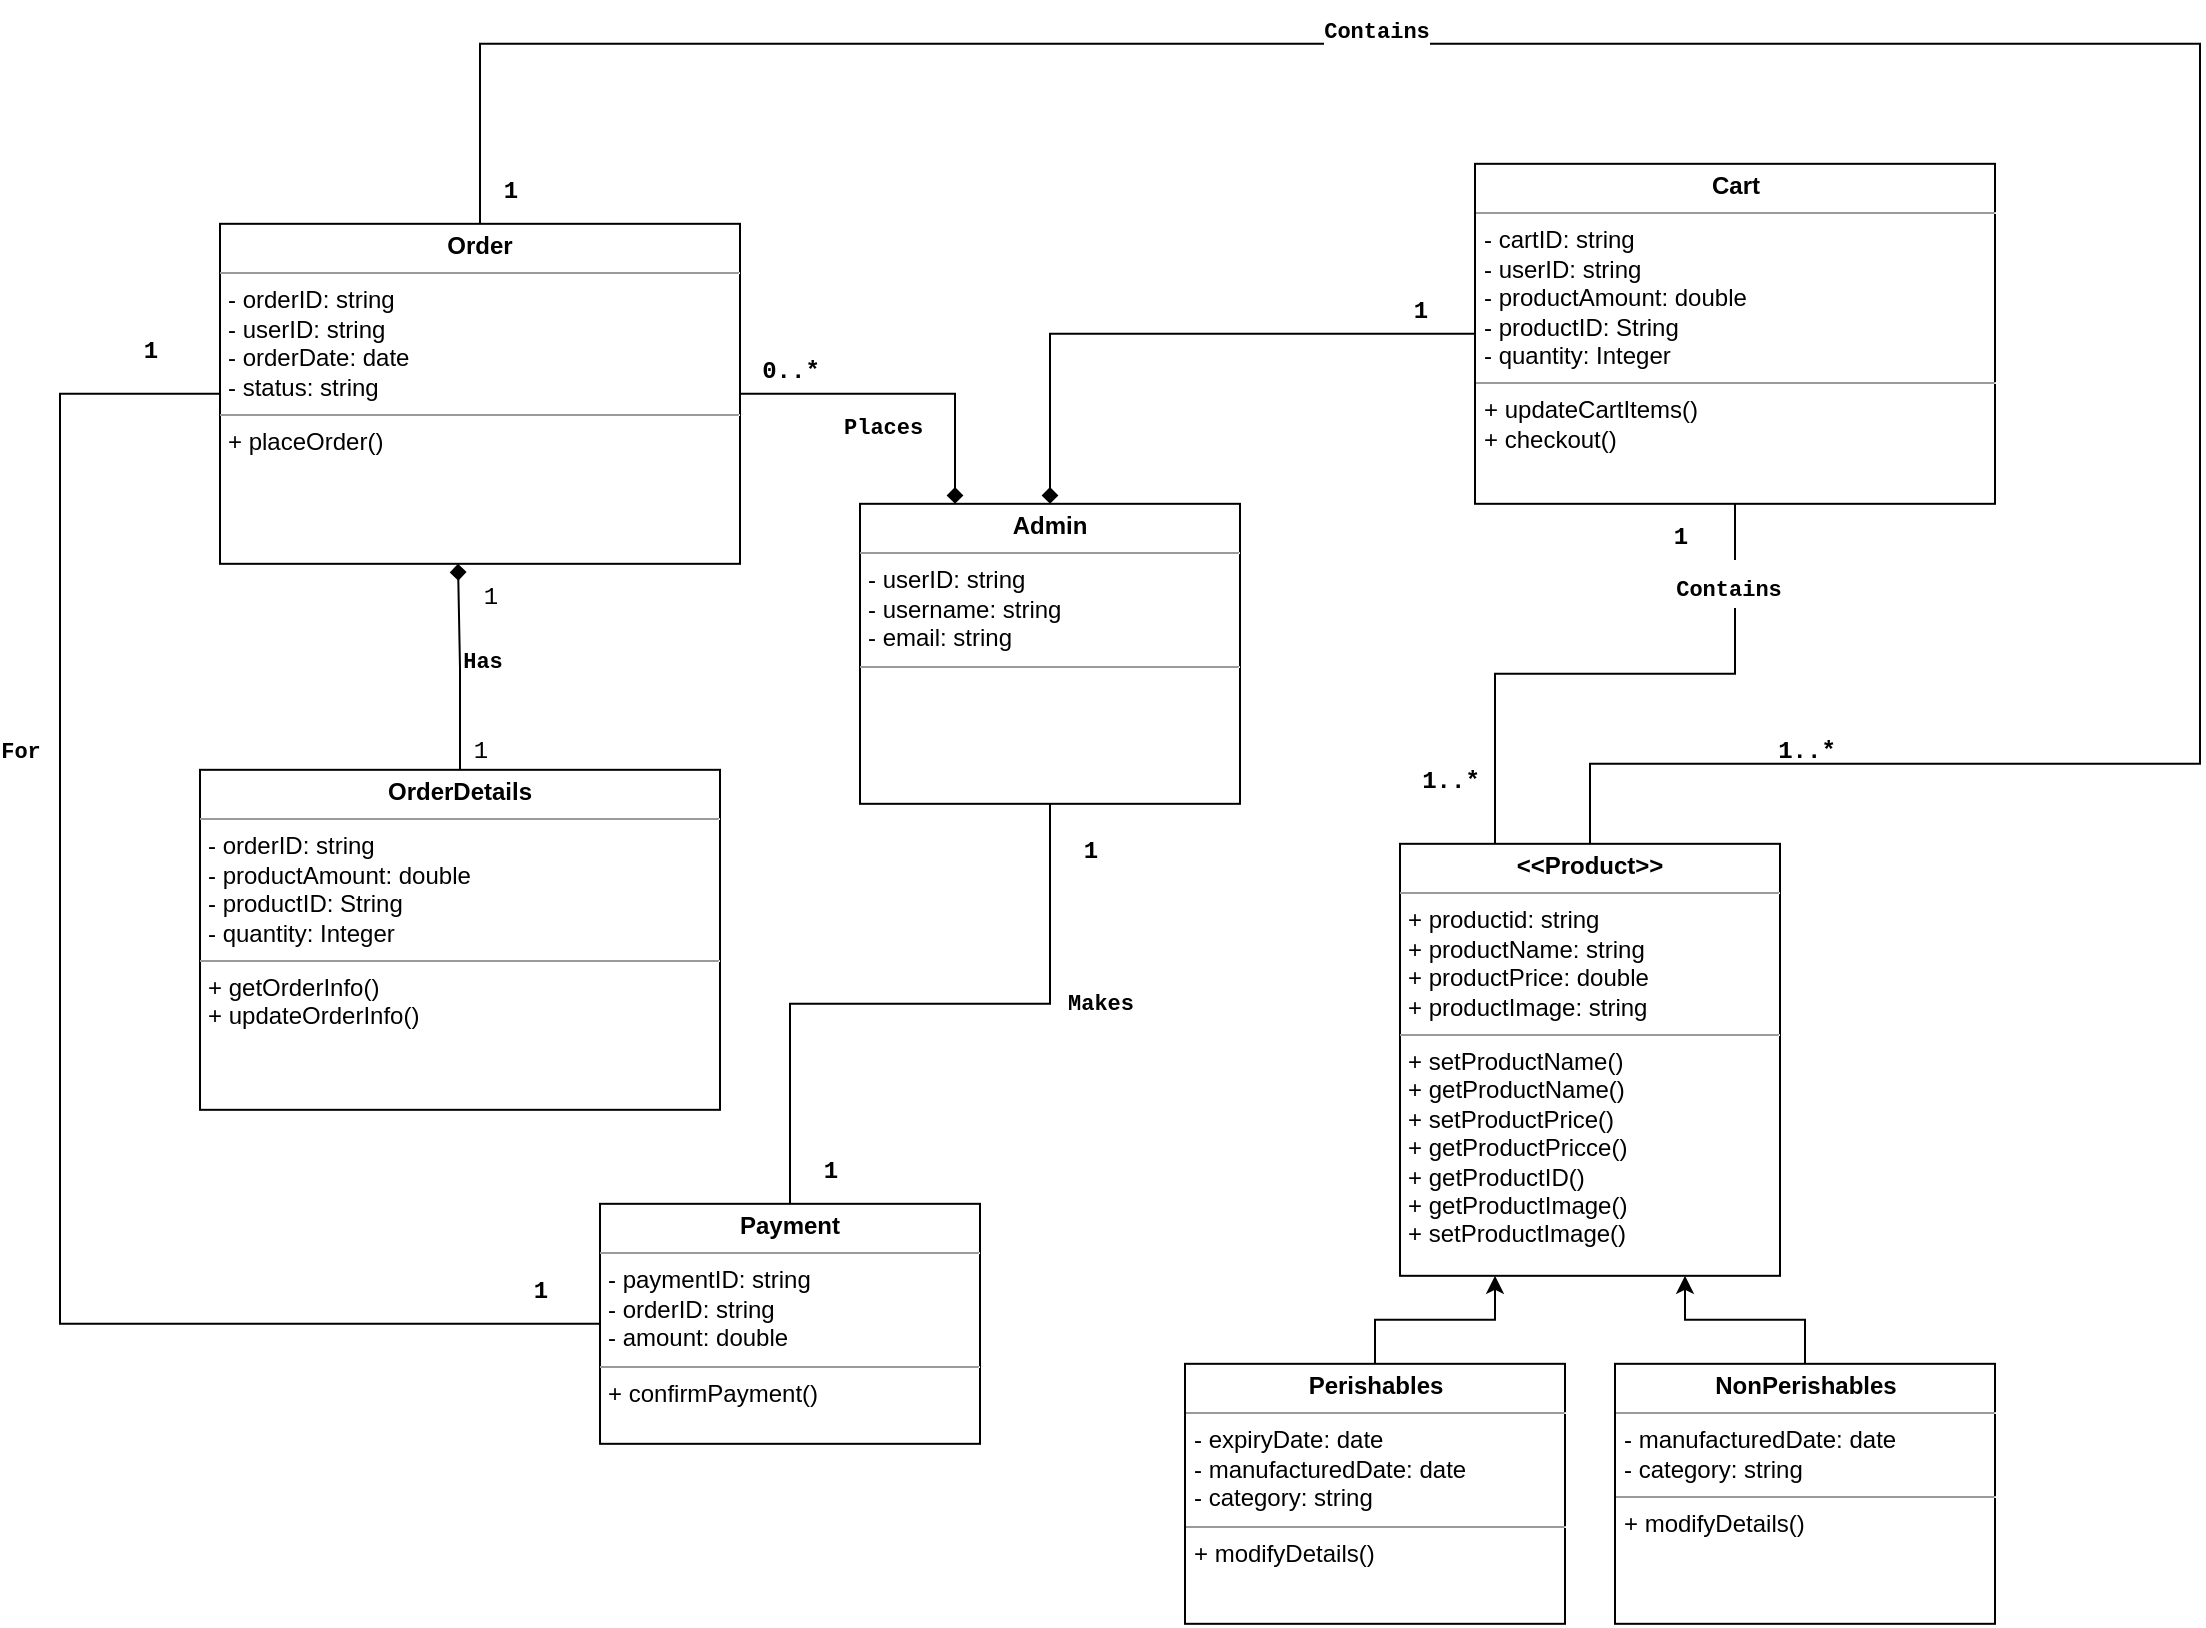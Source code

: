 <mxfile version="22.1.11" type="device">
  <diagram name="Page-1" id="c4acf3e9-155e-7222-9cf6-157b1a14988f">
    <mxGraphModel dx="933" dy="1681" grid="1" gridSize="10" guides="1" tooltips="1" connect="1" arrows="1" fold="1" page="1" pageScale="1" pageWidth="1654" pageHeight="1169" background="none" math="0" shadow="0">
      <root>
        <mxCell id="0" />
        <mxCell id="1" parent="0" />
        <mxCell id="6LnXbUF-lt9oiWr_nTsZ-32" style="edgeStyle=orthogonalEdgeStyle;rounded=0;hachureGap=4;orthogonalLoop=1;jettySize=auto;html=1;entryX=0.5;entryY=0;entryDx=0;entryDy=0;fontFamily=Architects Daughter;fontSource=https%3A%2F%2Ffonts.googleapis.com%2Fcss%3Ffamily%3DArchitects%2BDaughter;fontSize=16;endArrow=none;endFill=0;" parent="1" source="5d2195bd80daf111-9" target="6LnXbUF-lt9oiWr_nTsZ-31" edge="1">
          <mxGeometry relative="1" as="geometry" />
        </mxCell>
        <mxCell id="5d2195bd80daf111-9" value="&lt;p style=&quot;margin:0px;margin-top:4px;text-align:center;&quot;&gt;&lt;b&gt;Admin&lt;/b&gt;&lt;/p&gt;&lt;hr size=&quot;1&quot;&gt;&lt;p style=&quot;margin:0px;margin-left:4px;&quot;&gt;- userID: string&lt;/p&gt;&lt;p style=&quot;margin:0px;margin-left:4px;&quot;&gt;- username: string&lt;br&gt;- email: string&lt;/p&gt;&lt;hr size=&quot;1&quot;&gt;&lt;p style=&quot;margin:0px;margin-left:4px;&quot;&gt;&lt;br&gt;&lt;/p&gt;" style="verticalAlign=top;align=left;overflow=fill;fontSize=12;fontFamily=Helvetica;html=1;rounded=0;shadow=0;comic=0;labelBackgroundColor=none;strokeWidth=1" parent="1" vertex="1">
          <mxGeometry x="610" y="-730.09" width="190" height="150" as="geometry" />
        </mxCell>
        <mxCell id="6LnXbUF-lt9oiWr_nTsZ-2" value="&lt;p style=&quot;margin:0px;margin-top:4px;text-align:center;&quot;&gt;&lt;b&gt;&amp;lt;&amp;lt;Product&amp;gt;&amp;gt;&lt;/b&gt;&lt;/p&gt;&lt;hr size=&quot;1&quot;&gt;&lt;p style=&quot;margin:0px;margin-left:4px;&quot;&gt;+ productid: string&lt;/p&gt;&lt;p style=&quot;margin:0px;margin-left:4px;&quot;&gt;+ productName: string&lt;br&gt;+ productPrice: double&lt;/p&gt;&lt;p style=&quot;margin:0px;margin-left:4px;&quot;&gt;+ productImage: string&lt;/p&gt;&lt;hr size=&quot;1&quot;&gt;&lt;p style=&quot;margin:0px;margin-left:4px;&quot;&gt;+ setProductName()&lt;br&gt;+ getProductName()&lt;/p&gt;&lt;p style=&quot;margin:0px;margin-left:4px;&quot;&gt;+ setProductPrice()&lt;/p&gt;&lt;p style=&quot;margin:0px;margin-left:4px;&quot;&gt;+ getProductPricce()&lt;/p&gt;&lt;p style=&quot;margin:0px;margin-left:4px;&quot;&gt;+ getProductID()&lt;/p&gt;&lt;p style=&quot;margin:0px;margin-left:4px;&quot;&gt;+ getProductImage()&lt;/p&gt;&lt;p style=&quot;margin:0px;margin-left:4px;&quot;&gt;+ setProductImage()&lt;/p&gt;" style="verticalAlign=top;align=left;overflow=fill;fontSize=12;fontFamily=Helvetica;html=1;rounded=0;shadow=0;comic=0;labelBackgroundColor=none;strokeWidth=1" parent="1" vertex="1">
          <mxGeometry x="880" y="-560.09" width="190" height="216" as="geometry" />
        </mxCell>
        <mxCell id="6LnXbUF-lt9oiWr_nTsZ-13" style="edgeStyle=orthogonalEdgeStyle;rounded=0;hachureGap=4;orthogonalLoop=1;jettySize=auto;html=1;entryX=0.25;entryY=0;entryDx=0;entryDy=0;fontFamily=Architects Daughter;fontSource=https%3A%2F%2Ffonts.googleapis.com%2Fcss%3Ffamily%3DArchitects%2BDaughter;fontSize=16;endArrow=diamond;endFill=1;" parent="1" source="6LnXbUF-lt9oiWr_nTsZ-3" target="5d2195bd80daf111-9" edge="1">
          <mxGeometry relative="1" as="geometry" />
        </mxCell>
        <mxCell id="6LnXbUF-lt9oiWr_nTsZ-20" style="edgeStyle=orthogonalEdgeStyle;rounded=0;hachureGap=4;orthogonalLoop=1;jettySize=auto;html=1;entryX=0.5;entryY=0;entryDx=0;entryDy=0;fontFamily=Architects Daughter;fontSource=https%3A%2F%2Ffonts.googleapis.com%2Fcss%3Ffamily%3DArchitects%2BDaughter;fontSize=16;endArrow=none;endFill=0;" parent="1" source="6LnXbUF-lt9oiWr_nTsZ-3" target="6LnXbUF-lt9oiWr_nTsZ-2" edge="1">
          <mxGeometry relative="1" as="geometry">
            <Array as="points">
              <mxPoint x="420" y="-960.09" />
              <mxPoint x="1280" y="-960.09" />
              <mxPoint x="1280" y="-600.09" />
              <mxPoint x="975" y="-600.09" />
            </Array>
          </mxGeometry>
        </mxCell>
        <mxCell id="6LnXbUF-lt9oiWr_nTsZ-22" value="&lt;font size=&quot;1&quot; face=&quot;Courier New&quot; style=&quot;&quot;&gt;&lt;b style=&quot;font-size: 11px;&quot;&gt;Contains&lt;/b&gt;&lt;/font&gt;" style="edgeLabel;html=1;align=center;verticalAlign=middle;resizable=0;points=[];fontSize=20;fontFamily=Architects Daughter;" parent="6LnXbUF-lt9oiWr_nTsZ-20" vertex="1" connectable="0">
          <mxGeometry x="-0.351" y="-2" relative="1" as="geometry">
            <mxPoint x="1" y="-12" as="offset" />
          </mxGeometry>
        </mxCell>
        <mxCell id="6LnXbUF-lt9oiWr_nTsZ-33" style="edgeStyle=orthogonalEdgeStyle;rounded=0;hachureGap=4;orthogonalLoop=1;jettySize=auto;html=1;entryX=0;entryY=0.5;entryDx=0;entryDy=0;fontFamily=Architects Daughter;fontSource=https%3A%2F%2Ffonts.googleapis.com%2Fcss%3Ffamily%3DArchitects%2BDaughter;fontSize=16;endArrow=none;endFill=0;" parent="1" source="6LnXbUF-lt9oiWr_nTsZ-3" target="6LnXbUF-lt9oiWr_nTsZ-31" edge="1">
          <mxGeometry relative="1" as="geometry">
            <Array as="points">
              <mxPoint x="210" y="-785.09" />
              <mxPoint x="210" y="-320.09" />
            </Array>
          </mxGeometry>
        </mxCell>
        <mxCell id="6LnXbUF-lt9oiWr_nTsZ-3" value="&lt;p style=&quot;margin:0px;margin-top:4px;text-align:center;&quot;&gt;&lt;b&gt;Order&lt;/b&gt;&lt;/p&gt;&lt;hr size=&quot;1&quot;&gt;&lt;p style=&quot;margin:0px;margin-left:4px;&quot;&gt;- orderID: string&lt;/p&gt;&lt;p style=&quot;margin:0px;margin-left:4px;&quot;&gt;- userID: string&lt;/p&gt;&lt;p style=&quot;margin:0px;margin-left:4px;&quot;&gt;- orderDate: date&lt;/p&gt;&lt;p style=&quot;margin:0px;margin-left:4px;&quot;&gt;- status: string&lt;/p&gt;&lt;hr size=&quot;1&quot;&gt;&lt;p style=&quot;margin:0px;margin-left:4px;&quot;&gt;+ placeOrder()&lt;/p&gt;" style="verticalAlign=top;align=left;overflow=fill;fontSize=12;fontFamily=Helvetica;html=1;rounded=0;shadow=0;comic=0;labelBackgroundColor=none;strokeWidth=1" parent="1" vertex="1">
          <mxGeometry x="290" y="-870.09" width="260" height="170" as="geometry" />
        </mxCell>
        <mxCell id="6LnXbUF-lt9oiWr_nTsZ-10" style="edgeStyle=orthogonalEdgeStyle;rounded=0;hachureGap=4;orthogonalLoop=1;jettySize=auto;html=1;entryX=0.5;entryY=0;entryDx=0;entryDy=0;fontFamily=Architects Daughter;fontSource=https%3A%2F%2Ffonts.googleapis.com%2Fcss%3Ffamily%3DArchitects%2BDaughter;fontSize=16;endArrow=diamond;endFill=1;" parent="1" source="6LnXbUF-lt9oiWr_nTsZ-4" target="5d2195bd80daf111-9" edge="1">
          <mxGeometry relative="1" as="geometry" />
        </mxCell>
        <mxCell id="6LnXbUF-lt9oiWr_nTsZ-11" value="&lt;font style=&quot;font-size: 12px;&quot; face=&quot;Courier New&quot;&gt;&lt;b&gt;1&lt;/b&gt;&lt;/font&gt;" style="edgeLabel;html=1;align=center;verticalAlign=middle;resizable=0;points=[];fontSize=20;fontFamily=Architects Daughter;" parent="6LnXbUF-lt9oiWr_nTsZ-10" vertex="1" connectable="0">
          <mxGeometry x="-0.828" y="-4" relative="1" as="geometry">
            <mxPoint x="-2" y="-11" as="offset" />
          </mxGeometry>
        </mxCell>
        <mxCell id="6LnXbUF-lt9oiWr_nTsZ-21" style="edgeStyle=orthogonalEdgeStyle;rounded=0;hachureGap=4;orthogonalLoop=1;jettySize=auto;html=1;entryX=0.25;entryY=0;entryDx=0;entryDy=0;fontFamily=Architects Daughter;fontSource=https%3A%2F%2Ffonts.googleapis.com%2Fcss%3Ffamily%3DArchitects%2BDaughter;fontSize=16;endArrow=none;endFill=0;" parent="1" source="6LnXbUF-lt9oiWr_nTsZ-4" target="6LnXbUF-lt9oiWr_nTsZ-2" edge="1">
          <mxGeometry relative="1" as="geometry" />
        </mxCell>
        <mxCell id="6LnXbUF-lt9oiWr_nTsZ-4" value="&lt;p style=&quot;margin:0px;margin-top:4px;text-align:center;&quot;&gt;&lt;b&gt;Cart&lt;/b&gt;&lt;/p&gt;&lt;hr size=&quot;1&quot;&gt;&lt;p style=&quot;margin:0px;margin-left:4px;&quot;&gt;- cartID: string&lt;/p&gt;&lt;p style=&quot;margin:0px;margin-left:4px;&quot;&gt;- userID: string&lt;/p&gt;&lt;p style=&quot;margin:0px;margin-left:4px;&quot;&gt;-&amp;nbsp;productAmount&lt;span style=&quot;background-color: initial;&quot;&gt;: double&lt;/span&gt;&lt;/p&gt;&lt;p style=&quot;margin:0px;margin-left:4px;&quot;&gt;-&amp;nbsp;productID&lt;span style=&quot;background-color: initial;&quot;&gt;: String&lt;/span&gt;&lt;/p&gt;&lt;p style=&quot;margin:0px;margin-left:4px;&quot;&gt;&lt;span style=&quot;background-color: initial;&quot;&gt;- quantity: Integer&lt;/span&gt;&lt;/p&gt;&lt;hr size=&quot;1&quot;&gt;&lt;p style=&quot;margin:0px;margin-left:4px;&quot;&gt;+ updateCartItems()&lt;/p&gt;&lt;p style=&quot;margin:0px;margin-left:4px;&quot;&gt;+ checkout()&lt;/p&gt;" style="verticalAlign=top;align=left;overflow=fill;fontSize=12;fontFamily=Helvetica;html=1;rounded=0;shadow=0;comic=0;labelBackgroundColor=none;strokeWidth=1" parent="1" vertex="1">
          <mxGeometry x="917.5" y="-900.09" width="260" height="170" as="geometry" />
        </mxCell>
        <mxCell id="6LnXbUF-lt9oiWr_nTsZ-7" style="edgeStyle=orthogonalEdgeStyle;rounded=0;hachureGap=4;orthogonalLoop=1;jettySize=auto;html=1;entryX=0.25;entryY=1;entryDx=0;entryDy=0;fontFamily=Architects Daughter;fontSource=https%3A%2F%2Ffonts.googleapis.com%2Fcss%3Ffamily%3DArchitects%2BDaughter;fontSize=16;shadow=0;" parent="1" source="6LnXbUF-lt9oiWr_nTsZ-5" target="6LnXbUF-lt9oiWr_nTsZ-2" edge="1">
          <mxGeometry relative="1" as="geometry" />
        </mxCell>
        <mxCell id="6LnXbUF-lt9oiWr_nTsZ-5" value="&lt;p style=&quot;margin:0px;margin-top:4px;text-align:center;&quot;&gt;&lt;b&gt;Perishables&lt;/b&gt;&lt;/p&gt;&lt;hr size=&quot;1&quot;&gt;&lt;p style=&quot;margin:0px;margin-left:4px;&quot;&gt;- expiryDate: date&lt;/p&gt;&lt;p style=&quot;margin:0px;margin-left:4px;&quot;&gt;- manufacturedDate: date&amp;nbsp;&lt;/p&gt;&lt;p style=&quot;margin:0px;margin-left:4px;&quot;&gt;- category: string&lt;br&gt;&lt;/p&gt;&lt;hr size=&quot;1&quot;&gt;&lt;p style=&quot;margin:0px;margin-left:4px;&quot;&gt;+ modifyDetails()&lt;br&gt;&lt;/p&gt;" style="verticalAlign=top;align=left;overflow=fill;fontSize=12;fontFamily=Helvetica;html=1;rounded=0;shadow=0;comic=0;labelBackgroundColor=none;strokeWidth=1" parent="1" vertex="1">
          <mxGeometry x="772.5" y="-300.09" width="190" height="130" as="geometry" />
        </mxCell>
        <mxCell id="6LnXbUF-lt9oiWr_nTsZ-8" style="edgeStyle=orthogonalEdgeStyle;rounded=0;hachureGap=4;orthogonalLoop=1;jettySize=auto;html=1;entryX=0.75;entryY=1;entryDx=0;entryDy=0;fontFamily=Architects Daughter;fontSource=https%3A%2F%2Ffonts.googleapis.com%2Fcss%3Ffamily%3DArchitects%2BDaughter;fontSize=16;" parent="1" source="6LnXbUF-lt9oiWr_nTsZ-6" target="6LnXbUF-lt9oiWr_nTsZ-2" edge="1">
          <mxGeometry relative="1" as="geometry" />
        </mxCell>
        <mxCell id="6LnXbUF-lt9oiWr_nTsZ-6" value="&lt;p style=&quot;margin:0px;margin-top:4px;text-align:center;&quot;&gt;&lt;b&gt;NonPerishables&lt;/b&gt;&lt;/p&gt;&lt;hr size=&quot;1&quot;&gt;&lt;p style=&quot;margin:0px;margin-left:4px;&quot;&gt;&lt;span style=&quot;background-color: initial;&quot;&gt;- manufacturedDate: date&amp;nbsp;&lt;/span&gt;&lt;br&gt;&lt;/p&gt;&lt;p style=&quot;margin:0px;margin-left:4px;&quot;&gt;- category: string&lt;br&gt;&lt;/p&gt;&lt;hr size=&quot;1&quot;&gt;&lt;p style=&quot;margin:0px;margin-left:4px;&quot;&gt;&lt;span style=&quot;background-color: initial;&quot;&gt;+ modifyDetails()&lt;/span&gt;&lt;/p&gt;" style="verticalAlign=top;align=left;overflow=fill;fontSize=12;fontFamily=Helvetica;html=1;rounded=0;shadow=0;comic=0;labelBackgroundColor=none;strokeWidth=1" parent="1" vertex="1">
          <mxGeometry x="987.5" y="-300.09" width="190" height="130" as="geometry" />
        </mxCell>
        <mxCell id="6LnXbUF-lt9oiWr_nTsZ-14" value="&lt;font style=&quot;font-size: 12px;&quot; face=&quot;Courier New&quot;&gt;&lt;b&gt;0..*&lt;/b&gt;&lt;/font&gt;" style="text;html=1;align=center;verticalAlign=middle;resizable=0;points=[];autosize=1;strokeColor=none;fillColor=none;fontSize=20;fontFamily=Architects Daughter;" parent="1" vertex="1">
          <mxGeometry x="550" y="-820.09" width="50" height="40" as="geometry" />
        </mxCell>
        <mxCell id="6LnXbUF-lt9oiWr_nTsZ-15" value="&lt;p style=&quot;margin:0px;margin-top:4px;text-align:center;&quot;&gt;&lt;b&gt;OrderDetails&lt;/b&gt;&lt;/p&gt;&lt;hr size=&quot;1&quot;&gt;&lt;p style=&quot;margin:0px;margin-left:4px;&quot;&gt;- orderID: string&lt;/p&gt;&lt;p style=&quot;margin:0px;margin-left:4px;&quot;&gt;- productAmount: double&lt;/p&gt;&lt;p style=&quot;margin:0px;margin-left:4px;&quot;&gt;- productID: String&lt;br&gt;&lt;/p&gt;&lt;p style=&quot;margin:0px;margin-left:4px;&quot;&gt;- quantity: Integer&lt;/p&gt;&lt;hr size=&quot;1&quot;&gt;&lt;p style=&quot;margin:0px;margin-left:4px;&quot;&gt;+ getOrderInfo()&lt;/p&gt;&lt;p style=&quot;margin:0px;margin-left:4px;&quot;&gt;+ updateOrderInfo()&lt;/p&gt;" style="verticalAlign=top;align=left;overflow=fill;fontSize=12;fontFamily=Helvetica;html=1;rounded=0;shadow=0;comic=0;labelBackgroundColor=none;strokeWidth=1" parent="1" vertex="1">
          <mxGeometry x="280" y="-597.09" width="260" height="170" as="geometry" />
        </mxCell>
        <mxCell id="6LnXbUF-lt9oiWr_nTsZ-16" style="edgeStyle=orthogonalEdgeStyle;rounded=0;hachureGap=4;orthogonalLoop=1;jettySize=auto;html=1;fontFamily=Architects Daughter;fontSource=https%3A%2F%2Ffonts.googleapis.com%2Fcss%3Ffamily%3DArchitects%2BDaughter;fontSize=16;endArrow=diamond;endFill=1;" parent="1" source="6LnXbUF-lt9oiWr_nTsZ-15" edge="1">
          <mxGeometry relative="1" as="geometry">
            <mxPoint x="409" y="-700.09" as="targetPoint" />
          </mxGeometry>
        </mxCell>
        <mxCell id="6LnXbUF-lt9oiWr_nTsZ-19" value="&lt;b style=&quot;border-color: var(--border-color); font-family: &amp;quot;Courier New&amp;quot;; font-size: 11px;&quot;&gt;Has&lt;/b&gt;" style="edgeLabel;html=1;align=center;verticalAlign=middle;resizable=0;points=[];fontSize=20;fontFamily=Architects Daughter;" parent="6LnXbUF-lt9oiWr_nTsZ-16" vertex="1" connectable="0">
          <mxGeometry x="0.149" y="-3" relative="1" as="geometry">
            <mxPoint x="8" y="1" as="offset" />
          </mxGeometry>
        </mxCell>
        <mxCell id="6LnXbUF-lt9oiWr_nTsZ-17" value="&lt;font face=&quot;Courier New&quot; style=&quot;font-size: 12px;&quot;&gt;1&lt;/font&gt;" style="text;html=1;align=center;verticalAlign=middle;resizable=0;points=[];autosize=1;strokeColor=none;fillColor=none;fontSize=20;fontFamily=Architects Daughter;" parent="1" vertex="1">
          <mxGeometry x="410" y="-707.09" width="30" height="40" as="geometry" />
        </mxCell>
        <mxCell id="6LnXbUF-lt9oiWr_nTsZ-18" value="&lt;font face=&quot;Courier New&quot; style=&quot;font-size: 12px;&quot;&gt;1&lt;/font&gt;" style="text;html=1;align=center;verticalAlign=middle;resizable=0;points=[];autosize=1;strokeColor=none;fillColor=none;fontSize=20;fontFamily=Architects Daughter;" parent="1" vertex="1">
          <mxGeometry x="405" y="-630.09" width="30" height="40" as="geometry" />
        </mxCell>
        <mxCell id="6LnXbUF-lt9oiWr_nTsZ-23" value="&lt;font size=&quot;1&quot; face=&quot;Courier New&quot; style=&quot;&quot;&gt;&lt;b style=&quot;font-size: 11px;&quot;&gt;Contains&lt;/b&gt;&lt;/font&gt;" style="edgeLabel;html=1;align=center;verticalAlign=middle;resizable=0;points=[];fontSize=20;fontFamily=Architects Daughter;" parent="1" vertex="1" connectable="0">
          <mxGeometry x="1040.003" y="-687.09" as="geometry">
            <mxPoint x="4" y="-4" as="offset" />
          </mxGeometry>
        </mxCell>
        <mxCell id="6LnXbUF-lt9oiWr_nTsZ-24" value="&lt;font style=&quot;font-size: 12px;&quot; face=&quot;Courier New&quot;&gt;&lt;b&gt;1..*&lt;/b&gt;&lt;/font&gt;" style="text;html=1;align=center;verticalAlign=middle;resizable=0;points=[];autosize=1;strokeColor=none;fillColor=none;fontSize=20;fontFamily=Architects Daughter;" parent="1" vertex="1">
          <mxGeometry x="880" y="-615.09" width="50" height="40" as="geometry" />
        </mxCell>
        <mxCell id="6LnXbUF-lt9oiWr_nTsZ-25" value="&lt;font size=&quot;1&quot; face=&quot;Courier New&quot; style=&quot;&quot;&gt;&lt;b style=&quot;font-size: 12px;&quot;&gt;1&lt;/b&gt;&lt;/font&gt;" style="text;html=1;align=center;verticalAlign=middle;resizable=0;points=[];autosize=1;strokeColor=none;fillColor=none;fontSize=20;fontFamily=Architects Daughter;" parent="1" vertex="1">
          <mxGeometry x="1005" y="-737.09" width="30" height="40" as="geometry" />
        </mxCell>
        <mxCell id="6LnXbUF-lt9oiWr_nTsZ-26" value="&lt;font size=&quot;1&quot; face=&quot;Courier New&quot; style=&quot;&quot;&gt;&lt;b style=&quot;font-size: 12px;&quot;&gt;1&lt;/b&gt;&lt;/font&gt;" style="text;html=1;align=center;verticalAlign=middle;resizable=0;points=[];autosize=1;strokeColor=none;fillColor=none;fontSize=20;fontFamily=Architects Daughter;" parent="1" vertex="1">
          <mxGeometry x="420" y="-910.09" width="30" height="40" as="geometry" />
        </mxCell>
        <mxCell id="6LnXbUF-lt9oiWr_nTsZ-27" value="&lt;font style=&quot;font-size: 12px;&quot; face=&quot;Courier New&quot;&gt;&lt;b&gt;1..*&lt;/b&gt;&lt;/font&gt;" style="text;html=1;align=center;verticalAlign=middle;resizable=0;points=[];autosize=1;strokeColor=none;fillColor=none;fontSize=20;fontFamily=Architects Daughter;" parent="1" vertex="1">
          <mxGeometry x="1057.5" y="-630.09" width="50" height="40" as="geometry" />
        </mxCell>
        <mxCell id="6LnXbUF-lt9oiWr_nTsZ-28" value="&lt;b style=&quot;border-color: var(--border-color); color: rgb(0, 0, 0); font-family: &amp;quot;Courier New&amp;quot;; font-size: 11px; font-style: normal; font-variant-ligatures: normal; font-variant-caps: normal; letter-spacing: normal; orphans: 2; text-align: center; text-indent: 0px; text-transform: none; widows: 2; word-spacing: 0px; -webkit-text-stroke-width: 0px; background-color: rgb(255, 255, 255); text-decoration-thickness: initial; text-decoration-style: initial; text-decoration-color: initial;&quot;&gt;Places&lt;/b&gt;" style="text;whiteSpace=wrap;html=1;fontSize=20;fontFamily=Architects Daughter;" parent="1" vertex="1">
          <mxGeometry x="600" y="-790.09" width="50" height="30" as="geometry" />
        </mxCell>
        <mxCell id="6LnXbUF-lt9oiWr_nTsZ-31" value="&lt;p style=&quot;margin:0px;margin-top:4px;text-align:center;&quot;&gt;&lt;b&gt;Payment&lt;/b&gt;&lt;/p&gt;&lt;hr size=&quot;1&quot;&gt;&lt;p style=&quot;margin:0px;margin-left:4px;&quot;&gt;- paymentID: string&lt;/p&gt;&lt;p style=&quot;margin:0px;margin-left:4px;&quot;&gt;- orderID: string&lt;br&gt;&lt;/p&gt;&lt;p style=&quot;margin:0px;margin-left:4px;&quot;&gt;- amount: double&lt;/p&gt;&lt;hr size=&quot;1&quot;&gt;&lt;p style=&quot;margin:0px;margin-left:4px;&quot;&gt;+ confirmPayment()&lt;/p&gt;" style="verticalAlign=top;align=left;overflow=fill;fontSize=12;fontFamily=Helvetica;html=1;rounded=0;shadow=0;comic=0;labelBackgroundColor=none;strokeWidth=1" parent="1" vertex="1">
          <mxGeometry x="480" y="-380.09" width="190" height="120" as="geometry" />
        </mxCell>
        <mxCell id="6LnXbUF-lt9oiWr_nTsZ-34" value="&lt;font size=&quot;1&quot; face=&quot;Courier New&quot; style=&quot;&quot;&gt;&lt;b style=&quot;font-size: 12px;&quot;&gt;1&lt;/b&gt;&lt;/font&gt;" style="text;html=1;align=center;verticalAlign=middle;resizable=0;points=[];autosize=1;strokeColor=none;fillColor=none;fontSize=20;fontFamily=Architects Daughter;" parent="1" vertex="1">
          <mxGeometry x="710" y="-580.09" width="30" height="40" as="geometry" />
        </mxCell>
        <mxCell id="6LnXbUF-lt9oiWr_nTsZ-35" value="&lt;font size=&quot;1&quot; face=&quot;Courier New&quot; style=&quot;&quot;&gt;&lt;b style=&quot;font-size: 12px;&quot;&gt;1&lt;/b&gt;&lt;/font&gt;" style="text;html=1;align=center;verticalAlign=middle;resizable=0;points=[];autosize=1;strokeColor=none;fillColor=none;fontSize=20;fontFamily=Architects Daughter;" parent="1" vertex="1">
          <mxGeometry x="580" y="-420.09" width="30" height="40" as="geometry" />
        </mxCell>
        <mxCell id="6LnXbUF-lt9oiWr_nTsZ-37" value="&lt;b style=&quot;border-color: var(--border-color); font-family: &amp;quot;Courier New&amp;quot;; font-size: 11px;&quot;&gt;Makes&lt;br&gt;&lt;/b&gt;" style="edgeLabel;html=1;align=center;verticalAlign=middle;resizable=0;points=[];fontSize=20;fontFamily=Architects Daughter;" parent="1" vertex="1" connectable="0">
          <mxGeometry x="740.002" y="-480.086" as="geometry">
            <mxPoint x="-10" y="-4" as="offset" />
          </mxGeometry>
        </mxCell>
        <mxCell id="6LnXbUF-lt9oiWr_nTsZ-38" value="&lt;b style=&quot;border-color: var(--border-color); font-family: &amp;quot;Courier New&amp;quot;; font-size: 11px;&quot;&gt;For&lt;/b&gt;" style="edgeLabel;html=1;align=center;verticalAlign=middle;resizable=0;points=[];fontSize=20;fontFamily=Architects Daughter;" parent="1" vertex="1" connectable="0">
          <mxGeometry x="189.996" y="-610.091" as="geometry" />
        </mxCell>
        <mxCell id="6LnXbUF-lt9oiWr_nTsZ-39" value="&lt;font size=&quot;1&quot; face=&quot;Courier New&quot; style=&quot;&quot;&gt;&lt;b style=&quot;font-size: 12px;&quot;&gt;1&lt;/b&gt;&lt;/font&gt;" style="text;html=1;align=center;verticalAlign=middle;resizable=0;points=[];autosize=1;strokeColor=none;fillColor=none;fontSize=20;fontFamily=Architects Daughter;" parent="1" vertex="1">
          <mxGeometry x="435" y="-360" width="30" height="40" as="geometry" />
        </mxCell>
        <mxCell id="6LnXbUF-lt9oiWr_nTsZ-40" value="&lt;font size=&quot;1&quot; face=&quot;Courier New&quot; style=&quot;&quot;&gt;&lt;b style=&quot;font-size: 12px;&quot;&gt;1&lt;/b&gt;&lt;/font&gt;" style="text;html=1;align=center;verticalAlign=middle;resizable=0;points=[];autosize=1;strokeColor=none;fillColor=none;fontSize=20;fontFamily=Architects Daughter;" parent="1" vertex="1">
          <mxGeometry x="240" y="-830.09" width="30" height="40" as="geometry" />
        </mxCell>
      </root>
    </mxGraphModel>
  </diagram>
</mxfile>

